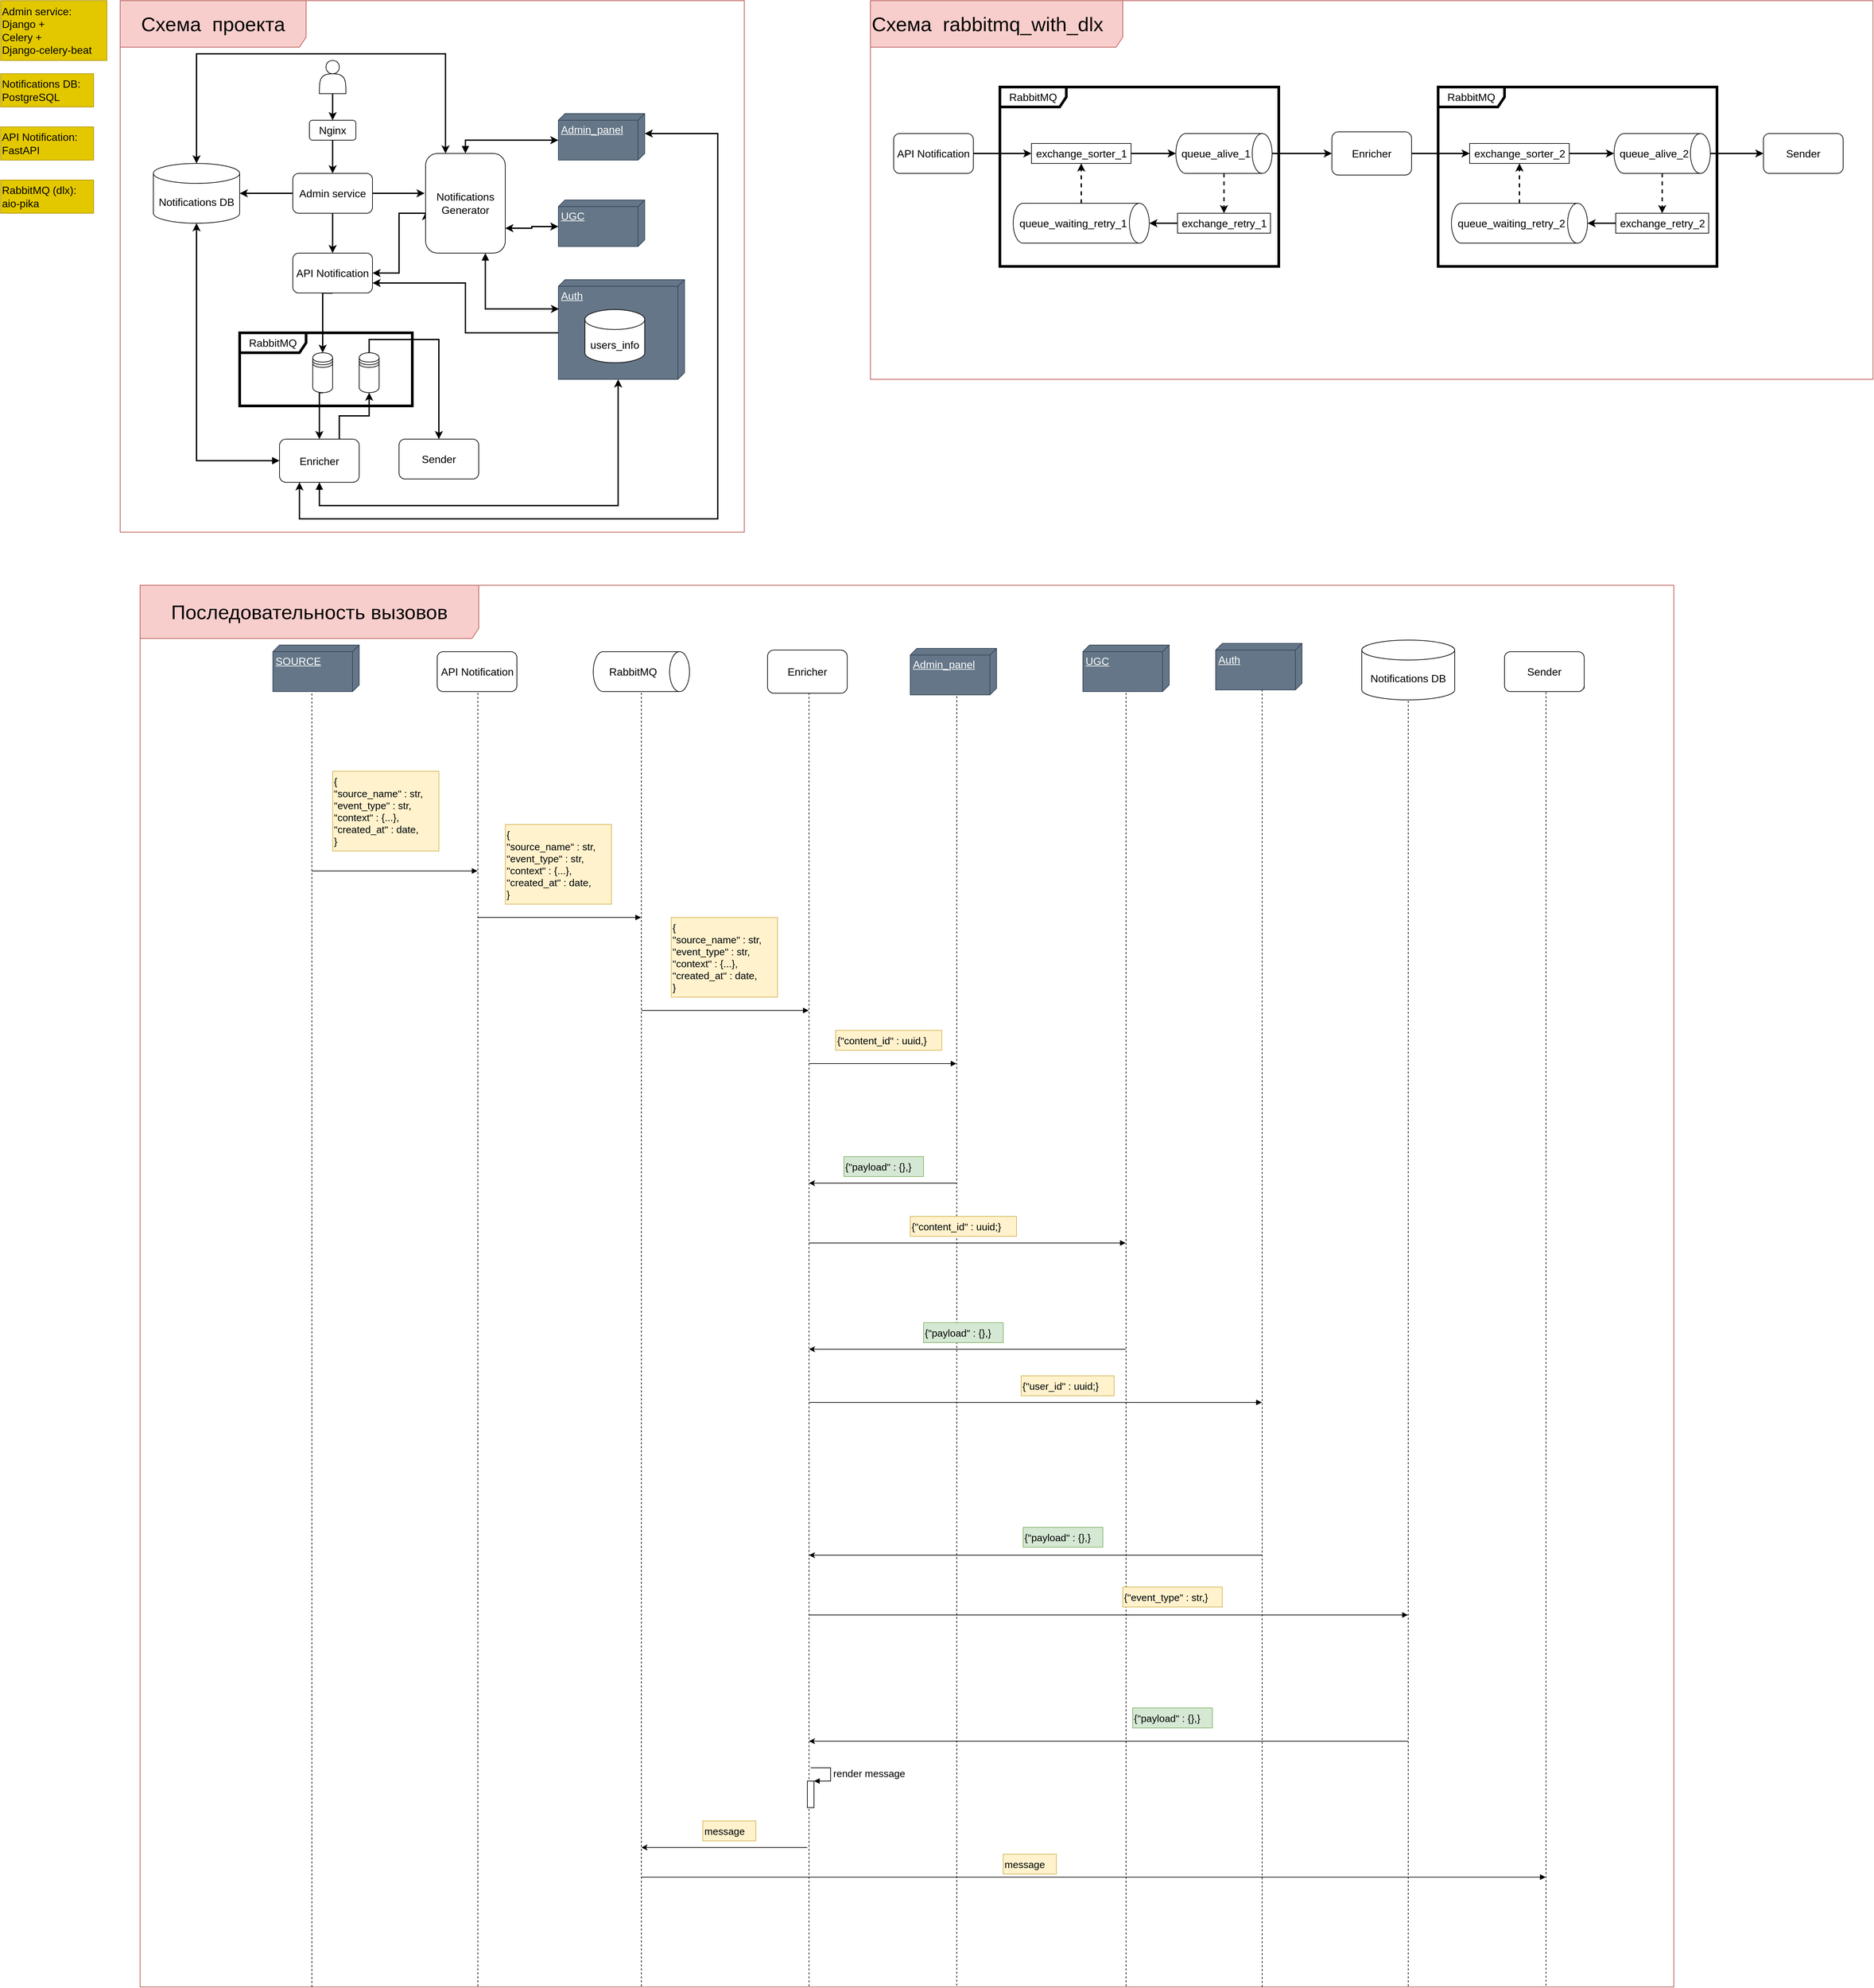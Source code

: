 <mxfile version="20.8.16" type="device"><diagram name="Page-1" id="5f0bae14-7c28-e335-631c-24af17079c00"><mxGraphModel dx="3816" dy="2696" grid="1" gridSize="10" guides="1" tooltips="1" connect="1" arrows="1" fold="1" page="1" pageScale="1" pageWidth="1654" pageHeight="1169" background="none" math="0" shadow="0"><root><mxCell id="0"/><mxCell id="1" parent="0"/><mxCell id="2QyrUS4lUpo2uSXDmVAo-106" value="Схема&amp;nbsp;&amp;nbsp;rabbitmq_with_dlx" style="shape=umlFrame;whiteSpace=wrap;html=1;fontSize=30;fillColor=#f8cecc;strokeColor=#b85450;width=380;height=70;align=left;" parent="1" vertex="1"><mxGeometry x="1470" y="10" width="1510" height="570" as="geometry"/></mxCell><mxCell id="2QyrUS4lUpo2uSXDmVAo-104" value="Схема&amp;nbsp; проекта" style="shape=umlFrame;whiteSpace=wrap;html=1;fontSize=30;fillColor=#f8cecc;strokeColor=#b85450;width=280;height=70;" parent="1" vertex="1"><mxGeometry x="340" y="10" width="940" height="800" as="geometry"/></mxCell><mxCell id="2QyrUS4lUpo2uSXDmVAo-107" value="Последовательность вызовов" style="shape=umlFrame;whiteSpace=wrap;html=1;fontSize=30;fillColor=#f8cecc;strokeColor=#b85450;width=510;height=80;" parent="1" vertex="1"><mxGeometry x="370" y="890" width="2310" height="2110" as="geometry"/></mxCell><mxCell id="v99OMcDghustDQ6Dhw7o-25" value="RabbitMQ" style="shape=umlFrame;whiteSpace=wrap;html=1;fontSize=16;width=100;height=30;strokeWidth=4;" parent="1" vertex="1"><mxGeometry x="1665" y="140" width="420" height="270" as="geometry"/></mxCell><mxCell id="IphwtbvZ5YmzlX2NMXYG-1" style="edgeStyle=orthogonalEdgeStyle;rounded=0;orthogonalLoop=1;jettySize=auto;html=1;exitX=0;exitY=0;exitDx=80;exitDy=190;exitPerimeter=0;entryX=1;entryY=0.75;entryDx=0;entryDy=0;strokeWidth=2;" parent="1" source="YUOr0L4HsgBj-7agYL8m-2" target="YUOr0L4HsgBj-7agYL8m-9" edge="1"><mxGeometry relative="1" as="geometry"/></mxCell><mxCell id="YUOr0L4HsgBj-7agYL8m-2" value="Auth" style="verticalAlign=top;align=left;spacingTop=8;spacingLeft=2;spacingRight=12;shape=cube;size=10;direction=south;fontStyle=4;html=1;fontSize=16;fillColor=#647687;fontColor=#ffffff;strokeColor=#314354;" parent="1" vertex="1"><mxGeometry x="1000" y="430" width="190" height="150" as="geometry"/></mxCell><mxCell id="YUOr0L4HsgBj-7agYL8m-3" value="users_info" style="shape=cylinder3;whiteSpace=wrap;html=1;boundedLbl=1;backgroundOutline=1;size=15;fontSize=16;" parent="1" vertex="1"><mxGeometry x="1040" y="475" width="90" height="80" as="geometry"/></mxCell><mxCell id="v99OMcDghustDQ6Dhw7o-49" style="edgeStyle=orthogonalEdgeStyle;rounded=0;orthogonalLoop=1;jettySize=auto;html=1;exitX=0;exitY=0;exitDx=40;exitDy=130;exitPerimeter=0;entryX=1;entryY=0.75;entryDx=0;entryDy=0;strokeWidth=2;fontSize=16;startArrow=classic;startFill=1;" parent="1" source="YUOr0L4HsgBj-7agYL8m-4" target="YUOr0L4HsgBj-7agYL8m-8" edge="1"><mxGeometry relative="1" as="geometry"/></mxCell><mxCell id="YUOr0L4HsgBj-7agYL8m-4" value="UGC" style="verticalAlign=top;align=left;spacingTop=8;spacingLeft=2;spacingRight=12;shape=cube;size=10;direction=south;fontStyle=4;html=1;fontSize=16;fillColor=#647687;fontColor=#ffffff;strokeColor=#314354;" parent="1" vertex="1"><mxGeometry x="1000" y="310" width="130" height="70" as="geometry"/></mxCell><mxCell id="YUOr0L4HsgBj-7agYL8m-56" style="edgeStyle=orthogonalEdgeStyle;rounded=0;orthogonalLoop=1;jettySize=auto;html=1;exitX=0;exitY=0.5;exitDx=0;exitDy=0;entryX=1;entryY=0.5;entryDx=0;entryDy=0;entryPerimeter=0;fontSize=16;strokeWidth=2;" parent="1" source="YUOr0L4HsgBj-7agYL8m-6" target="YUOr0L4HsgBj-7agYL8m-17" edge="1"><mxGeometry relative="1" as="geometry"/></mxCell><mxCell id="YUOr0L4HsgBj-7agYL8m-96" style="edgeStyle=orthogonalEdgeStyle;rounded=0;orthogonalLoop=1;jettySize=auto;html=1;exitX=0.5;exitY=1;exitDx=0;exitDy=0;entryX=0.5;entryY=0;entryDx=0;entryDy=0;strokeWidth=2;fontSize=16;startArrow=none;startFill=0;" parent="1" source="YUOr0L4HsgBj-7agYL8m-6" target="YUOr0L4HsgBj-7agYL8m-9" edge="1"><mxGeometry relative="1" as="geometry"/></mxCell><mxCell id="v99OMcDghustDQ6Dhw7o-2" style="edgeStyle=orthogonalEdgeStyle;rounded=0;orthogonalLoop=1;jettySize=auto;html=1;exitX=1;exitY=0.5;exitDx=0;exitDy=0;entryX=-0.012;entryY=0.4;entryDx=0;entryDy=0;entryPerimeter=0;strokeWidth=2;" parent="1" source="YUOr0L4HsgBj-7agYL8m-6" target="YUOr0L4HsgBj-7agYL8m-8" edge="1"><mxGeometry relative="1" as="geometry"/></mxCell><mxCell id="YUOr0L4HsgBj-7agYL8m-6" value="Admin service" style="rounded=1;whiteSpace=wrap;html=1;fontSize=16;" parent="1" vertex="1"><mxGeometry x="600" y="270" width="120" height="60" as="geometry"/></mxCell><mxCell id="YUOr0L4HsgBj-7agYL8m-83" style="edgeStyle=orthogonalEdgeStyle;rounded=0;orthogonalLoop=1;jettySize=auto;html=1;exitX=0.004;exitY=0.587;exitDx=0;exitDy=0;entryX=1;entryY=0.5;entryDx=0;entryDy=0;strokeWidth=2;fontSize=16;exitPerimeter=0;startArrow=classic;startFill=1;" parent="1" source="YUOr0L4HsgBj-7agYL8m-8" target="YUOr0L4HsgBj-7agYL8m-9" edge="1"><mxGeometry relative="1" as="geometry"><Array as="points"><mxPoint x="801" y="330"/><mxPoint x="760" y="330"/><mxPoint x="760" y="420"/></Array></mxGeometry></mxCell><mxCell id="YUOr0L4HsgBj-7agYL8m-88" style="edgeStyle=orthogonalEdgeStyle;rounded=0;orthogonalLoop=1;jettySize=auto;html=1;exitX=0.5;exitY=0;exitDx=0;exitDy=0;entryX=0;entryY=0;entryDx=40;entryDy=130;entryPerimeter=0;strokeWidth=2;fontSize=16;startArrow=block;startFill=1;" parent="1" source="YUOr0L4HsgBj-7agYL8m-8" target="YUOr0L4HsgBj-7agYL8m-38" edge="1"><mxGeometry relative="1" as="geometry"/></mxCell><mxCell id="YUOr0L4HsgBj-7agYL8m-90" style="edgeStyle=orthogonalEdgeStyle;rounded=0;orthogonalLoop=1;jettySize=auto;html=1;exitX=0.75;exitY=1;exitDx=0;exitDy=0;entryX=0.293;entryY=0.995;entryDx=0;entryDy=0;entryPerimeter=0;strokeWidth=2;fontSize=16;startArrow=block;startFill=1;" parent="1" source="YUOr0L4HsgBj-7agYL8m-8" target="YUOr0L4HsgBj-7agYL8m-2" edge="1"><mxGeometry relative="1" as="geometry"/></mxCell><mxCell id="2QyrUS4lUpo2uSXDmVAo-116" style="edgeStyle=orthogonalEdgeStyle;rounded=0;orthogonalLoop=1;jettySize=auto;html=1;exitX=0.25;exitY=0;exitDx=0;exitDy=0;entryX=0.5;entryY=0;entryDx=0;entryDy=0;entryPerimeter=0;fontSize=30;startArrow=classic;startFill=1;endArrow=classic;endFill=1;strokeWidth=2;" parent="1" source="YUOr0L4HsgBj-7agYL8m-8" target="YUOr0L4HsgBj-7agYL8m-17" edge="1"><mxGeometry relative="1" as="geometry"><Array as="points"><mxPoint x="830" y="90"/><mxPoint x="455" y="90"/></Array></mxGeometry></mxCell><mxCell id="YUOr0L4HsgBj-7agYL8m-8" value="Notifications Generator" style="rounded=1;whiteSpace=wrap;html=1;fontSize=16;" parent="1" vertex="1"><mxGeometry x="800" y="240" width="120" height="150" as="geometry"/></mxCell><mxCell id="YUOr0L4HsgBj-7agYL8m-85" style="edgeStyle=orthogonalEdgeStyle;rounded=0;orthogonalLoop=1;jettySize=auto;html=1;exitX=0.5;exitY=1;exitDx=0;exitDy=0;entryX=0.5;entryY=0;entryDx=0;entryDy=0;strokeWidth=2;fontSize=16;" parent="1" source="YUOr0L4HsgBj-7agYL8m-9" target="YUOr0L4HsgBj-7agYL8m-24" edge="1"><mxGeometry relative="1" as="geometry"><Array as="points"><mxPoint x="645" y="450"/></Array></mxGeometry></mxCell><mxCell id="YUOr0L4HsgBj-7agYL8m-9" value="API Notification" style="rounded=1;whiteSpace=wrap;html=1;fontSize=16;" parent="1" vertex="1"><mxGeometry x="600" y="390" width="120" height="60" as="geometry"/></mxCell><mxCell id="YUOr0L4HsgBj-7agYL8m-91" style="edgeStyle=orthogonalEdgeStyle;rounded=0;orthogonalLoop=1;jettySize=auto;html=1;exitX=0;exitY=0.5;exitDx=0;exitDy=0;entryX=0.5;entryY=1;entryDx=0;entryDy=0;entryPerimeter=0;strokeWidth=2;fontSize=16;startArrow=block;startFill=1;" parent="1" source="YUOr0L4HsgBj-7agYL8m-12" target="YUOr0L4HsgBj-7agYL8m-17" edge="1"><mxGeometry relative="1" as="geometry"/></mxCell><mxCell id="YUOr0L4HsgBj-7agYL8m-92" style="edgeStyle=orthogonalEdgeStyle;rounded=0;orthogonalLoop=1;jettySize=auto;html=1;exitX=0.5;exitY=1;exitDx=0;exitDy=0;entryX=0;entryY=0;entryDx=150;entryDy=100;entryPerimeter=0;strokeWidth=2;fontSize=16;startArrow=block;startFill=1;" parent="1" source="YUOr0L4HsgBj-7agYL8m-12" target="YUOr0L4HsgBj-7agYL8m-2" edge="1"><mxGeometry relative="1" as="geometry"><Array as="points"><mxPoint x="640" y="770"/><mxPoint x="1090" y="770"/></Array></mxGeometry></mxCell><mxCell id="YUOr0L4HsgBj-7agYL8m-94" style="edgeStyle=orthogonalEdgeStyle;rounded=0;orthogonalLoop=1;jettySize=auto;html=1;exitX=0.75;exitY=0;exitDx=0;exitDy=0;entryX=0.5;entryY=1;entryDx=0;entryDy=0;strokeWidth=2;fontSize=16;startArrow=none;startFill=0;" parent="1" source="YUOr0L4HsgBj-7agYL8m-12" target="YUOr0L4HsgBj-7agYL8m-25" edge="1"><mxGeometry relative="1" as="geometry"/></mxCell><mxCell id="IphwtbvZ5YmzlX2NMXYG-2" style="edgeStyle=orthogonalEdgeStyle;rounded=0;orthogonalLoop=1;jettySize=auto;html=1;exitX=0.25;exitY=1;exitDx=0;exitDy=0;entryX=0;entryY=0;entryDx=30;entryDy=0;entryPerimeter=0;strokeWidth=2;startArrow=classic;startFill=1;" parent="1" source="YUOr0L4HsgBj-7agYL8m-12" target="YUOr0L4HsgBj-7agYL8m-38" edge="1"><mxGeometry relative="1" as="geometry"><Array as="points"><mxPoint x="610" y="790"/><mxPoint x="1240" y="790"/><mxPoint x="1240" y="210"/></Array></mxGeometry></mxCell><mxCell id="YUOr0L4HsgBj-7agYL8m-12" value="Enricher" style="rounded=1;whiteSpace=wrap;html=1;fontSize=16;" parent="1" vertex="1"><mxGeometry x="580" y="670" width="120" height="65" as="geometry"/></mxCell><mxCell id="YUOr0L4HsgBj-7agYL8m-13" value="Sender" style="rounded=1;whiteSpace=wrap;html=1;fontSize=16;" parent="1" vertex="1"><mxGeometry x="760" y="670" width="120" height="60" as="geometry"/></mxCell><mxCell id="YUOr0L4HsgBj-7agYL8m-17" value="Notifications DB" style="shape=cylinder3;whiteSpace=wrap;html=1;boundedLbl=1;backgroundOutline=1;size=15;fontSize=16;" parent="1" vertex="1"><mxGeometry x="390" y="255" width="130" height="90" as="geometry"/></mxCell><mxCell id="YUOr0L4HsgBj-7agYL8m-23" value="RabbitMQ" style="shape=umlFrame;whiteSpace=wrap;html=1;fontSize=16;width=100;height=30;strokeWidth=4;" parent="1" vertex="1"><mxGeometry x="520" y="510" width="260" height="110" as="geometry"/></mxCell><mxCell id="YUOr0L4HsgBj-7agYL8m-93" style="edgeStyle=orthogonalEdgeStyle;rounded=0;orthogonalLoop=1;jettySize=auto;html=1;exitX=0.5;exitY=1;exitDx=0;exitDy=0;entryX=0.5;entryY=0;entryDx=0;entryDy=0;strokeWidth=2;fontSize=16;startArrow=none;startFill=0;" parent="1" source="YUOr0L4HsgBj-7agYL8m-24" target="YUOr0L4HsgBj-7agYL8m-12" edge="1"><mxGeometry relative="1" as="geometry"><Array as="points"><mxPoint x="640" y="600"/></Array></mxGeometry></mxCell><mxCell id="YUOr0L4HsgBj-7agYL8m-24" value="" style="shape=datastore;whiteSpace=wrap;html=1;fontSize=16;" parent="1" vertex="1"><mxGeometry x="630" y="540" width="30" height="60" as="geometry"/></mxCell><mxCell id="YUOr0L4HsgBj-7agYL8m-95" style="edgeStyle=orthogonalEdgeStyle;rounded=0;orthogonalLoop=1;jettySize=auto;html=1;exitX=0.5;exitY=0;exitDx=0;exitDy=0;entryX=0.5;entryY=0;entryDx=0;entryDy=0;strokeWidth=2;fontSize=16;startArrow=none;startFill=0;" parent="1" source="YUOr0L4HsgBj-7agYL8m-25" target="YUOr0L4HsgBj-7agYL8m-13" edge="1"><mxGeometry relative="1" as="geometry"/></mxCell><mxCell id="YUOr0L4HsgBj-7agYL8m-25" value="" style="shape=datastore;whiteSpace=wrap;html=1;fontSize=16;" parent="1" vertex="1"><mxGeometry x="700" y="540" width="30" height="60" as="geometry"/></mxCell><mxCell id="YUOr0L4HsgBj-7agYL8m-38" value="Admin_panel" style="verticalAlign=top;align=left;spacingTop=8;spacingLeft=2;spacingRight=12;shape=cube;size=10;direction=south;fontStyle=4;html=1;fontSize=16;fillColor=#647687;fontColor=#ffffff;strokeColor=#314354;" parent="1" vertex="1"><mxGeometry x="1000" y="180" width="130" height="70" as="geometry"/></mxCell><mxCell id="YUOr0L4HsgBj-7agYL8m-58" style="edgeStyle=orthogonalEdgeStyle;rounded=0;orthogonalLoop=1;jettySize=auto;html=1;exitX=0.5;exitY=1;exitDx=0;exitDy=0;strokeWidth=2;fontSize=16;" parent="1" source="YUOr0L4HsgBj-7agYL8m-51" target="YUOr0L4HsgBj-7agYL8m-6" edge="1"><mxGeometry relative="1" as="geometry"/></mxCell><mxCell id="YUOr0L4HsgBj-7agYL8m-51" value="Nginx" style="rounded=1;whiteSpace=wrap;html=1;fontSize=16;" parent="1" vertex="1"><mxGeometry x="625" y="190" width="70" height="30" as="geometry"/></mxCell><mxCell id="YUOr0L4HsgBj-7agYL8m-57" style="edgeStyle=orthogonalEdgeStyle;rounded=0;orthogonalLoop=1;jettySize=auto;html=1;exitX=0.5;exitY=1;exitDx=0;exitDy=0;entryX=0.5;entryY=0;entryDx=0;entryDy=0;strokeWidth=2;fontSize=16;" parent="1" source="YUOr0L4HsgBj-7agYL8m-52" target="YUOr0L4HsgBj-7agYL8m-51" edge="1"><mxGeometry relative="1" as="geometry"/></mxCell><mxCell id="YUOr0L4HsgBj-7agYL8m-52" value="" style="shape=actor;whiteSpace=wrap;html=1;fontSize=16;" parent="1" vertex="1"><mxGeometry x="640" y="100" width="40" height="50" as="geometry"/></mxCell><mxCell id="YUOr0L4HsgBj-7agYL8m-97" value="Admin service:&lt;br&gt;Django +&amp;nbsp;&lt;br&gt;Celery +&lt;br&gt;Django-celery-beat" style="text;html=1;align=left;verticalAlign=middle;resizable=0;points=[];autosize=1;strokeColor=#B09500;fillColor=#e3c800;fontSize=16;fontColor=#000000;" parent="1" vertex="1"><mxGeometry x="160" y="10" width="160" height="90" as="geometry"/></mxCell><mxCell id="YUOr0L4HsgBj-7agYL8m-98" value="RabbitMQ (dlx):&lt;br&gt;aio-pika" style="text;html=1;align=left;verticalAlign=middle;resizable=0;points=[];autosize=1;strokeColor=#B09500;fillColor=#e3c800;fontSize=16;fontColor=#000000;" parent="1" vertex="1"><mxGeometry x="160" y="280" width="140" height="50" as="geometry"/></mxCell><mxCell id="YUOr0L4HsgBj-7agYL8m-99" value="API Notification:&lt;br&gt;FastAPI" style="text;html=1;align=left;verticalAlign=middle;resizable=0;points=[];autosize=1;strokeColor=#B09500;fillColor=#e3c800;fontSize=16;fontColor=#000000;" parent="1" vertex="1"><mxGeometry x="160" y="200" width="140" height="50" as="geometry"/></mxCell><mxCell id="YUOr0L4HsgBj-7agYL8m-100" value="Notifications DB:&lt;br&gt;PostgreSQL" style="text;html=1;align=left;verticalAlign=middle;resizable=0;points=[];autosize=1;strokeColor=#B09500;fillColor=#e3c800;fontSize=16;fontColor=#000000;" parent="1" vertex="1"><mxGeometry x="160" y="120" width="140" height="50" as="geometry"/></mxCell><mxCell id="v99OMcDghustDQ6Dhw7o-14" style="edgeStyle=orthogonalEdgeStyle;rounded=0;orthogonalLoop=1;jettySize=auto;html=1;exitX=1;exitY=0.5;exitDx=0;exitDy=0;entryX=0;entryY=0.5;entryDx=0;entryDy=0;strokeWidth=2;fontSize=16;" parent="1" source="v99OMcDghustDQ6Dhw7o-4" target="v99OMcDghustDQ6Dhw7o-6" edge="1"><mxGeometry relative="1" as="geometry"/></mxCell><mxCell id="v99OMcDghustDQ6Dhw7o-4" value="API Notification" style="rounded=1;whiteSpace=wrap;html=1;fontSize=16;" parent="1" vertex="1"><mxGeometry x="1505" y="210" width="120" height="60" as="geometry"/></mxCell><mxCell id="v99OMcDghustDQ6Dhw7o-15" style="edgeStyle=orthogonalEdgeStyle;rounded=0;orthogonalLoop=1;jettySize=auto;html=1;exitX=1;exitY=0.5;exitDx=0;exitDy=0;entryX=0.5;entryY=1;entryDx=0;entryDy=0;entryPerimeter=0;strokeWidth=2;fontSize=16;" parent="1" source="v99OMcDghustDQ6Dhw7o-6" target="v99OMcDghustDQ6Dhw7o-12" edge="1"><mxGeometry relative="1" as="geometry"/></mxCell><mxCell id="v99OMcDghustDQ6Dhw7o-6" value="exchange_sorter_1" style="rounded=0;whiteSpace=wrap;html=1;fontSize=16;" parent="1" vertex="1"><mxGeometry x="1712.5" y="225" width="150" height="30" as="geometry"/></mxCell><mxCell id="v99OMcDghustDQ6Dhw7o-16" style="edgeStyle=orthogonalEdgeStyle;rounded=0;orthogonalLoop=1;jettySize=auto;html=1;exitX=0.5;exitY=0;exitDx=0;exitDy=0;exitPerimeter=0;entryX=0;entryY=0.5;entryDx=0;entryDy=0;strokeWidth=2;fontSize=16;" parent="1" source="v99OMcDghustDQ6Dhw7o-12" target="v99OMcDghustDQ6Dhw7o-13" edge="1"><mxGeometry relative="1" as="geometry"/></mxCell><mxCell id="v99OMcDghustDQ6Dhw7o-22" style="edgeStyle=orthogonalEdgeStyle;rounded=0;orthogonalLoop=1;jettySize=auto;html=1;exitX=1;exitY=0.5;exitDx=0;exitDy=0;exitPerimeter=0;entryX=0.5;entryY=0;entryDx=0;entryDy=0;strokeWidth=2;fontSize=16;dashed=1;" parent="1" source="v99OMcDghustDQ6Dhw7o-12" target="v99OMcDghustDQ6Dhw7o-19" edge="1"><mxGeometry relative="1" as="geometry"/></mxCell><mxCell id="v99OMcDghustDQ6Dhw7o-12" value="queue_alive_1" style="shape=cylinder3;whiteSpace=wrap;html=1;boundedLbl=1;backgroundOutline=1;size=15;fontSize=16;direction=south;" parent="1" vertex="1"><mxGeometry x="1930" y="210" width="145" height="60" as="geometry"/></mxCell><mxCell id="v99OMcDghustDQ6Dhw7o-47" style="edgeStyle=orthogonalEdgeStyle;rounded=0;orthogonalLoop=1;jettySize=auto;html=1;exitX=1;exitY=0.5;exitDx=0;exitDy=0;entryX=0;entryY=0.5;entryDx=0;entryDy=0;strokeWidth=2;fontSize=16;" parent="1" source="v99OMcDghustDQ6Dhw7o-13" target="v99OMcDghustDQ6Dhw7o-39" edge="1"><mxGeometry relative="1" as="geometry"/></mxCell><mxCell id="v99OMcDghustDQ6Dhw7o-13" value="Enricher" style="rounded=1;whiteSpace=wrap;html=1;fontSize=16;" parent="1" vertex="1"><mxGeometry x="2165" y="207.5" width="120" height="65" as="geometry"/></mxCell><mxCell id="v99OMcDghustDQ6Dhw7o-17" style="edgeStyle=orthogonalEdgeStyle;rounded=0;orthogonalLoop=1;jettySize=auto;html=1;exitX=1;exitY=0.5;exitDx=0;exitDy=0;exitPerimeter=0;strokeWidth=2;fontSize=16;" parent="1" source="v99OMcDghustDQ6Dhw7o-12" target="v99OMcDghustDQ6Dhw7o-12" edge="1"><mxGeometry relative="1" as="geometry"/></mxCell><mxCell id="v99OMcDghustDQ6Dhw7o-23" style="edgeStyle=orthogonalEdgeStyle;rounded=0;orthogonalLoop=1;jettySize=auto;html=1;exitX=0;exitY=0.5;exitDx=0;exitDy=0;entryX=0.5;entryY=0;entryDx=0;entryDy=0;entryPerimeter=0;strokeWidth=2;fontSize=16;" parent="1" source="v99OMcDghustDQ6Dhw7o-19" target="v99OMcDghustDQ6Dhw7o-20" edge="1"><mxGeometry relative="1" as="geometry"/></mxCell><mxCell id="v99OMcDghustDQ6Dhw7o-19" value="exchange_retry_1" style="rounded=0;whiteSpace=wrap;html=1;fontSize=16;" parent="1" vertex="1"><mxGeometry x="1932.5" y="330" width="140" height="30" as="geometry"/></mxCell><mxCell id="v99OMcDghustDQ6Dhw7o-24" style="edgeStyle=orthogonalEdgeStyle;rounded=0;orthogonalLoop=1;jettySize=auto;html=1;exitX=0;exitY=0.5;exitDx=0;exitDy=0;exitPerimeter=0;entryX=0.5;entryY=1;entryDx=0;entryDy=0;strokeWidth=2;fontSize=16;dashed=1;" parent="1" source="v99OMcDghustDQ6Dhw7o-20" target="v99OMcDghustDQ6Dhw7o-6" edge="1"><mxGeometry relative="1" as="geometry"/></mxCell><mxCell id="v99OMcDghustDQ6Dhw7o-20" value="queue_waiting_retry_1" style="shape=cylinder3;whiteSpace=wrap;html=1;boundedLbl=1;backgroundOutline=1;size=15;fontSize=16;direction=south;" parent="1" vertex="1"><mxGeometry x="1685" y="315" width="205" height="60" as="geometry"/></mxCell><mxCell id="v99OMcDghustDQ6Dhw7o-36" value="Sender" style="rounded=1;whiteSpace=wrap;html=1;fontSize=16;" parent="1" vertex="1"><mxGeometry x="2815" y="210" width="120" height="60" as="geometry"/></mxCell><mxCell id="v99OMcDghustDQ6Dhw7o-37" value="RabbitMQ" style="shape=umlFrame;whiteSpace=wrap;html=1;fontSize=16;width=100;height=30;strokeWidth=4;" parent="1" vertex="1"><mxGeometry x="2325" y="140" width="420" height="270" as="geometry"/></mxCell><mxCell id="v99OMcDghustDQ6Dhw7o-38" style="edgeStyle=orthogonalEdgeStyle;rounded=0;orthogonalLoop=1;jettySize=auto;html=1;exitX=1;exitY=0.5;exitDx=0;exitDy=0;entryX=0.5;entryY=1;entryDx=0;entryDy=0;entryPerimeter=0;strokeWidth=2;fontSize=16;" parent="1" source="v99OMcDghustDQ6Dhw7o-39" target="v99OMcDghustDQ6Dhw7o-41" edge="1"><mxGeometry relative="1" as="geometry"/></mxCell><mxCell id="v99OMcDghustDQ6Dhw7o-39" value="exchange_sorter_2" style="rounded=0;whiteSpace=wrap;html=1;fontSize=16;" parent="1" vertex="1"><mxGeometry x="2372.5" y="225" width="150" height="30" as="geometry"/></mxCell><mxCell id="v99OMcDghustDQ6Dhw7o-40" style="edgeStyle=orthogonalEdgeStyle;rounded=0;orthogonalLoop=1;jettySize=auto;html=1;exitX=1;exitY=0.5;exitDx=0;exitDy=0;exitPerimeter=0;entryX=0.5;entryY=0;entryDx=0;entryDy=0;strokeWidth=2;fontSize=16;dashed=1;" parent="1" source="v99OMcDghustDQ6Dhw7o-41" target="v99OMcDghustDQ6Dhw7o-44" edge="1"><mxGeometry relative="1" as="geometry"/></mxCell><mxCell id="v99OMcDghustDQ6Dhw7o-48" style="edgeStyle=orthogonalEdgeStyle;rounded=0;orthogonalLoop=1;jettySize=auto;html=1;exitX=0.5;exitY=0;exitDx=0;exitDy=0;exitPerimeter=0;entryX=0;entryY=0.5;entryDx=0;entryDy=0;strokeWidth=2;fontSize=16;" parent="1" source="v99OMcDghustDQ6Dhw7o-41" target="v99OMcDghustDQ6Dhw7o-36" edge="1"><mxGeometry relative="1" as="geometry"/></mxCell><mxCell id="v99OMcDghustDQ6Dhw7o-41" value="queue_alive_2" style="shape=cylinder3;whiteSpace=wrap;html=1;boundedLbl=1;backgroundOutline=1;size=15;fontSize=16;direction=south;" parent="1" vertex="1"><mxGeometry x="2590" y="210" width="145" height="60" as="geometry"/></mxCell><mxCell id="v99OMcDghustDQ6Dhw7o-42" style="edgeStyle=orthogonalEdgeStyle;rounded=0;orthogonalLoop=1;jettySize=auto;html=1;exitX=1;exitY=0.5;exitDx=0;exitDy=0;exitPerimeter=0;strokeWidth=2;fontSize=16;" parent="1" source="v99OMcDghustDQ6Dhw7o-41" target="v99OMcDghustDQ6Dhw7o-41" edge="1"><mxGeometry relative="1" as="geometry"/></mxCell><mxCell id="v99OMcDghustDQ6Dhw7o-43" style="edgeStyle=orthogonalEdgeStyle;rounded=0;orthogonalLoop=1;jettySize=auto;html=1;exitX=0;exitY=0.5;exitDx=0;exitDy=0;entryX=0.5;entryY=0;entryDx=0;entryDy=0;entryPerimeter=0;strokeWidth=2;fontSize=16;" parent="1" source="v99OMcDghustDQ6Dhw7o-44" target="v99OMcDghustDQ6Dhw7o-46" edge="1"><mxGeometry relative="1" as="geometry"/></mxCell><mxCell id="v99OMcDghustDQ6Dhw7o-44" value="exchange_retry_2" style="rounded=0;whiteSpace=wrap;html=1;fontSize=16;" parent="1" vertex="1"><mxGeometry x="2592.5" y="330" width="140" height="30" as="geometry"/></mxCell><mxCell id="v99OMcDghustDQ6Dhw7o-45" style="edgeStyle=orthogonalEdgeStyle;rounded=0;orthogonalLoop=1;jettySize=auto;html=1;exitX=0;exitY=0.5;exitDx=0;exitDy=0;exitPerimeter=0;entryX=0.5;entryY=1;entryDx=0;entryDy=0;strokeWidth=2;fontSize=16;dashed=1;" parent="1" source="v99OMcDghustDQ6Dhw7o-46" target="v99OMcDghustDQ6Dhw7o-39" edge="1"><mxGeometry relative="1" as="geometry"/></mxCell><mxCell id="v99OMcDghustDQ6Dhw7o-46" value="queue_waiting_retry_2" style="shape=cylinder3;whiteSpace=wrap;html=1;boundedLbl=1;backgroundOutline=1;size=15;fontSize=16;direction=south;" parent="1" vertex="1"><mxGeometry x="2345" y="315" width="205" height="60" as="geometry"/></mxCell><mxCell id="2QyrUS4lUpo2uSXDmVAo-15" value="{&quot;content_id&quot; : uuid,}" style="text;html=1;align=left;verticalAlign=middle;resizable=0;points=[];autosize=1;strokeColor=#d6b656;fillColor=#fff2cc;fontSize=15;" parent="1" vertex="1"><mxGeometry x="1417.5" y="1560" width="160" height="30" as="geometry"/></mxCell><mxCell id="2QyrUS4lUpo2uSXDmVAo-17" value="{&quot;payload&quot; : {},}" style="text;html=1;align=left;verticalAlign=middle;resizable=0;points=[];autosize=1;strokeColor=#82b366;fillColor=#d5e8d4;fontSize=15;" parent="1" vertex="1"><mxGeometry x="1430" y="1750" width="120" height="30" as="geometry"/></mxCell><mxCell id="2QyrUS4lUpo2uSXDmVAo-31" value="API Notification" style="shape=umlLifeline;perimeter=lifelinePerimeter;whiteSpace=wrap;html=1;container=1;collapsible=0;recursiveResize=0;outlineConnect=0;fontSize=15;" parent="1" vertex="1"><mxGeometry x="820" y="1000" width="117.5" height="2000" as="geometry"/></mxCell><mxCell id="2QyrUS4lUpo2uSXDmVAo-49" value="API Notification" style="rounded=1;whiteSpace=wrap;html=1;fontSize=16;" parent="2QyrUS4lUpo2uSXDmVAo-31" vertex="1"><mxGeometry x="-2.5" y="-10" width="120" height="60" as="geometry"/></mxCell><mxCell id="2QyrUS4lUpo2uSXDmVAo-32" value="RabbitMQ" style="shape=umlLifeline;perimeter=lifelinePerimeter;whiteSpace=wrap;html=1;container=1;collapsible=0;recursiveResize=0;outlineConnect=0;fontSize=15;" parent="1" vertex="1"><mxGeometry x="1060" y="1000" width="130" height="2000" as="geometry"/></mxCell><mxCell id="2QyrUS4lUpo2uSXDmVAo-30" value="RabbitMQ" style="shape=cylinder3;whiteSpace=wrap;html=1;boundedLbl=1;backgroundOutline=1;size=15;fontSize=16;direction=south;" parent="2QyrUS4lUpo2uSXDmVAo-32" vertex="1"><mxGeometry x="-7.5" y="-10" width="145" height="60" as="geometry"/></mxCell><mxCell id="2QyrUS4lUpo2uSXDmVAo-33" value="Enricher" style="shape=umlLifeline;perimeter=lifelinePerimeter;whiteSpace=wrap;html=1;container=1;collapsible=0;recursiveResize=0;outlineConnect=0;fontSize=15;" parent="1" vertex="1"><mxGeometry x="1320" y="1000" width="115" height="2000" as="geometry"/></mxCell><mxCell id="2QyrUS4lUpo2uSXDmVAo-50" value="Enricher" style="rounded=1;whiteSpace=wrap;html=1;fontSize=16;" parent="2QyrUS4lUpo2uSXDmVAo-33" vertex="1"><mxGeometry x="-5" y="-12.5" width="120" height="65" as="geometry"/></mxCell><mxCell id="2QyrUS4lUpo2uSXDmVAo-98" value="" style="html=1;points=[];perimeter=orthogonalPerimeter;fontSize=15;" parent="2QyrUS4lUpo2uSXDmVAo-33" vertex="1"><mxGeometry x="55" y="1690" width="10" height="40" as="geometry"/></mxCell><mxCell id="2QyrUS4lUpo2uSXDmVAo-99" value="render message" style="edgeStyle=orthogonalEdgeStyle;html=1;align=left;spacingLeft=2;endArrow=block;rounded=0;entryX=1;entryY=0;fontSize=15;" parent="2QyrUS4lUpo2uSXDmVAo-33" target="2QyrUS4lUpo2uSXDmVAo-98" edge="1"><mxGeometry relative="1" as="geometry"><mxPoint x="60" y="1670" as="sourcePoint"/><Array as="points"><mxPoint x="90" y="1670"/></Array></mxGeometry></mxCell><mxCell id="2QyrUS4lUpo2uSXDmVAo-34" value="Admin_panel" style="shape=umlLifeline;perimeter=lifelinePerimeter;whiteSpace=wrap;html=1;container=1;collapsible=0;recursiveResize=0;outlineConnect=0;fontSize=15;" parent="1" vertex="1"><mxGeometry x="1540" y="1005" width="120" height="1995" as="geometry"/></mxCell><mxCell id="2QyrUS4lUpo2uSXDmVAo-51" value="Admin_panel" style="verticalAlign=top;align=left;spacingTop=8;spacingLeft=2;spacingRight=12;shape=cube;size=10;direction=south;fontStyle=4;html=1;fontSize=16;fillColor=#647687;fontColor=#ffffff;strokeColor=#314354;" parent="2QyrUS4lUpo2uSXDmVAo-34" vertex="1"><mxGeometry x="-10" y="-20" width="130" height="70" as="geometry"/></mxCell><mxCell id="2QyrUS4lUpo2uSXDmVAo-35" value="UGC" style="shape=umlLifeline;perimeter=lifelinePerimeter;whiteSpace=wrap;html=1;container=1;collapsible=0;recursiveResize=0;outlineConnect=0;fontSize=15;" parent="1" vertex="1"><mxGeometry x="1790" y="1000" width="130" height="2000" as="geometry"/></mxCell><mxCell id="2QyrUS4lUpo2uSXDmVAo-52" value="UGC" style="verticalAlign=top;align=left;spacingTop=8;spacingLeft=2;spacingRight=12;shape=cube;size=10;direction=south;fontStyle=4;html=1;fontSize=16;fillColor=#647687;fontColor=#ffffff;strokeColor=#314354;" parent="2QyrUS4lUpo2uSXDmVAo-35" vertex="1"><mxGeometry y="-20" width="130" height="70" as="geometry"/></mxCell><mxCell id="2QyrUS4lUpo2uSXDmVAo-36" value="Auth" style="shape=umlLifeline;perimeter=lifelinePerimeter;whiteSpace=wrap;html=1;container=1;collapsible=0;recursiveResize=0;outlineConnect=0;fontSize=15;" parent="1" vertex="1"><mxGeometry x="2000" y="995" width="120" height="2005" as="geometry"/></mxCell><mxCell id="2QyrUS4lUpo2uSXDmVAo-53" value="Auth" style="verticalAlign=top;align=left;spacingTop=8;spacingLeft=2;spacingRight=12;shape=cube;size=10;direction=south;fontStyle=4;html=1;fontSize=16;fillColor=#647687;fontColor=#ffffff;strokeColor=#314354;" parent="2QyrUS4lUpo2uSXDmVAo-36" vertex="1"><mxGeometry x="-10" y="-17.5" width="130" height="70" as="geometry"/></mxCell><mxCell id="2QyrUS4lUpo2uSXDmVAo-37" value="Sender" style="shape=umlLifeline;perimeter=lifelinePerimeter;whiteSpace=wrap;html=1;container=1;collapsible=0;recursiveResize=0;outlineConnect=0;fontSize=15;" parent="1" vertex="1"><mxGeometry x="2430" y="1005" width="115" height="1995" as="geometry"/></mxCell><mxCell id="2QyrUS4lUpo2uSXDmVAo-68" value="Sender" style="rounded=1;whiteSpace=wrap;html=1;fontSize=16;" parent="2QyrUS4lUpo2uSXDmVAo-37" vertex="1"><mxGeometry x="-5" y="-15" width="120" height="60" as="geometry"/></mxCell><mxCell id="2QyrUS4lUpo2uSXDmVAo-58" value="RabbitMQ" style="shape=umlLifeline;perimeter=lifelinePerimeter;whiteSpace=wrap;html=1;container=1;collapsible=0;recursiveResize=0;outlineConnect=0;fontSize=15;" parent="1" vertex="1"><mxGeometry x="2210" y="1000" width="140" height="2000" as="geometry"/></mxCell><mxCell id="2QyrUS4lUpo2uSXDmVAo-60" value="Notifications DB" style="shape=cylinder3;whiteSpace=wrap;html=1;boundedLbl=1;backgroundOutline=1;size=15;fontSize=16;" parent="2QyrUS4lUpo2uSXDmVAo-58" vertex="1"><mxGeometry y="-27.5" width="140" height="90" as="geometry"/></mxCell><mxCell id="2QyrUS4lUpo2uSXDmVAo-70" value="message" style="text;html=1;align=left;verticalAlign=middle;resizable=0;points=[];autosize=1;strokeColor=#d6b656;fillColor=#fff2cc;fontSize=15;" parent="1" vertex="1"><mxGeometry x="1670" y="2800" width="80" height="30" as="geometry"/></mxCell><mxCell id="2QyrUS4lUpo2uSXDmVAo-76" value="API Notification" style="shape=umlLifeline;perimeter=lifelinePerimeter;whiteSpace=wrap;html=1;container=1;collapsible=0;recursiveResize=0;outlineConnect=0;fontSize=15;" parent="1" vertex="1"><mxGeometry x="570" y="995" width="117.5" height="2005" as="geometry"/></mxCell><mxCell id="2QyrUS4lUpo2uSXDmVAo-75" value="SOURCE" style="verticalAlign=top;align=left;spacingTop=8;spacingLeft=2;spacingRight=12;shape=cube;size=10;direction=south;fontStyle=4;html=1;fontSize=16;fillColor=#647687;fontColor=#ffffff;strokeColor=#314354;" parent="2QyrUS4lUpo2uSXDmVAo-76" vertex="1"><mxGeometry y="-15" width="130" height="70" as="geometry"/></mxCell><mxCell id="2QyrUS4lUpo2uSXDmVAo-81" value="" style="html=1;verticalAlign=bottom;endArrow=block;rounded=0;fontSize=15;" parent="1" source="2QyrUS4lUpo2uSXDmVAo-76" target="2QyrUS4lUpo2uSXDmVAo-31" edge="1"><mxGeometry width="80" relative="1" as="geometry"><mxPoint x="700" y="1320" as="sourcePoint"/><mxPoint x="890" y="1320" as="targetPoint"/><Array as="points"><mxPoint x="740" y="1320"/></Array></mxGeometry></mxCell><mxCell id="2QyrUS4lUpo2uSXDmVAo-82" value="" style="html=1;verticalAlign=bottom;endArrow=block;rounded=0;fontSize=15;" parent="1" source="2QyrUS4lUpo2uSXDmVAo-31" target="2QyrUS4lUpo2uSXDmVAo-32" edge="1"><mxGeometry width="80" relative="1" as="geometry"><mxPoint x="1020" y="1390" as="sourcePoint"/><mxPoint x="1100" y="1390" as="targetPoint"/><Array as="points"><mxPoint x="1010" y="1390"/></Array></mxGeometry></mxCell><mxCell id="2QyrUS4lUpo2uSXDmVAo-84" value="" style="html=1;verticalAlign=bottom;endArrow=block;rounded=0;fontSize=15;" parent="1" source="2QyrUS4lUpo2uSXDmVAo-32" target="2QyrUS4lUpo2uSXDmVAo-33" edge="1"><mxGeometry width="80" relative="1" as="geometry"><mxPoint x="1367.5" y="1530" as="sourcePoint"/><mxPoint x="1447.5" y="1530" as="targetPoint"/><Array as="points"><mxPoint x="1370" y="1530"/></Array></mxGeometry></mxCell><mxCell id="2QyrUS4lUpo2uSXDmVAo-85" value="" style="html=1;verticalAlign=bottom;endArrow=block;rounded=0;fontSize=15;" parent="1" source="2QyrUS4lUpo2uSXDmVAo-33" target="2QyrUS4lUpo2uSXDmVAo-34" edge="1"><mxGeometry width="80" relative="1" as="geometry"><mxPoint x="1670" y="1600" as="sourcePoint"/><mxPoint x="1750" y="1600" as="targetPoint"/><Array as="points"><mxPoint x="1500" y="1610"/></Array></mxGeometry></mxCell><mxCell id="2QyrUS4lUpo2uSXDmVAo-74" value="message" style="text;html=1;align=left;verticalAlign=middle;resizable=0;points=[];autosize=1;strokeColor=#d6b656;fillColor=#fff2cc;fontSize=15;" parent="1" vertex="1"><mxGeometry x="1217.5" y="2750" width="80" height="30" as="geometry"/></mxCell><mxCell id="2QyrUS4lUpo2uSXDmVAo-86" value="" style="html=1;verticalAlign=bottom;endArrow=none;rounded=0;fontSize=15;startArrow=classic;startFill=1;endFill=0;" parent="1" source="2QyrUS4lUpo2uSXDmVAo-33" target="2QyrUS4lUpo2uSXDmVAo-34" edge="1"><mxGeometry width="80" relative="1" as="geometry"><mxPoint x="1417.5" y="1780" as="sourcePoint"/><mxPoint x="1497.5" y="1780" as="targetPoint"/><Array as="points"><mxPoint x="1520" y="1790"/></Array></mxGeometry></mxCell><mxCell id="2QyrUS4lUpo2uSXDmVAo-89" value="" style="html=1;verticalAlign=bottom;endArrow=block;rounded=0;fontSize=15;" parent="1" source="2QyrUS4lUpo2uSXDmVAo-33" target="2QyrUS4lUpo2uSXDmVAo-36" edge="1"><mxGeometry width="80" relative="1" as="geometry"><mxPoint x="1892.5" y="2170" as="sourcePoint"/><mxPoint x="1972.5" y="2170" as="targetPoint"/><Array as="points"><mxPoint x="1760" y="2120"/></Array></mxGeometry></mxCell><mxCell id="2QyrUS4lUpo2uSXDmVAo-90" value="" style="html=1;verticalAlign=bottom;endArrow=none;rounded=0;fontSize=15;startArrow=classic;startFill=1;endFill=0;" parent="1" source="2QyrUS4lUpo2uSXDmVAo-33" target="2QyrUS4lUpo2uSXDmVAo-36" edge="1"><mxGeometry width="80" relative="1" as="geometry"><mxPoint x="1757" y="2350" as="sourcePoint"/><mxPoint x="1837" y="2350" as="targetPoint"/><Array as="points"><mxPoint x="1930" y="2350"/></Array></mxGeometry></mxCell><mxCell id="2QyrUS4lUpo2uSXDmVAo-62" value="{&quot;event_type&quot; : str,}" style="text;html=1;align=left;verticalAlign=middle;resizable=0;points=[];autosize=1;strokeColor=#d6b656;fillColor=#fff2cc;fontSize=15;" parent="1" vertex="1"><mxGeometry x="1850" y="2398" width="150" height="30" as="geometry"/></mxCell><mxCell id="2QyrUS4lUpo2uSXDmVAo-91" value="" style="html=1;verticalAlign=bottom;endArrow=block;rounded=0;fontSize=15;" parent="1" source="2QyrUS4lUpo2uSXDmVAo-33" target="2QyrUS4lUpo2uSXDmVAo-58" edge="1"><mxGeometry width="80" relative="1" as="geometry"><mxPoint x="2047.5" y="2470" as="sourcePoint"/><mxPoint x="2127.5" y="2470" as="targetPoint"/><Array as="points"><mxPoint x="2170" y="2440"/></Array></mxGeometry></mxCell><mxCell id="2QyrUS4lUpo2uSXDmVAo-92" value="" style="html=1;verticalAlign=bottom;endArrow=none;rounded=0;fontSize=15;startArrow=classic;startFill=1;endFill=0;" parent="1" source="2QyrUS4lUpo2uSXDmVAo-33" target="2QyrUS4lUpo2uSXDmVAo-58" edge="1"><mxGeometry width="80" relative="1" as="geometry"><mxPoint x="1920" y="2630" as="sourcePoint"/><mxPoint x="2000" y="2630" as="targetPoint"/><Array as="points"><mxPoint x="2200" y="2630"/></Array></mxGeometry></mxCell><mxCell id="2QyrUS4lUpo2uSXDmVAo-87" value="" style="html=1;verticalAlign=bottom;endArrow=block;rounded=0;fontSize=15;" parent="1" source="2QyrUS4lUpo2uSXDmVAo-33" target="2QyrUS4lUpo2uSXDmVAo-35" edge="1"><mxGeometry width="80" relative="1" as="geometry"><mxPoint x="1555" y="1880" as="sourcePoint"/><mxPoint x="1635" y="1880" as="targetPoint"/><Array as="points"><mxPoint x="1710" y="1880"/></Array></mxGeometry></mxCell><mxCell id="2QyrUS4lUpo2uSXDmVAo-47" value="{&quot;content_id&quot; : uuid;}" style="text;html=1;align=left;verticalAlign=middle;resizable=0;points=[];autosize=1;strokeColor=#d6b656;fillColor=#fff2cc;fontSize=15;" parent="1" vertex="1"><mxGeometry x="1530" y="1840" width="160" height="30" as="geometry"/></mxCell><mxCell id="2QyrUS4lUpo2uSXDmVAo-88" value="" style="html=1;verticalAlign=bottom;endArrow=none;rounded=0;fontSize=15;startArrow=classic;startFill=1;endFill=0;" parent="1" source="2QyrUS4lUpo2uSXDmVAo-33" target="2QyrUS4lUpo2uSXDmVAo-35" edge="1"><mxGeometry width="80" relative="1" as="geometry"><mxPoint x="1540" y="2040" as="sourcePoint"/><mxPoint x="1620" y="2040" as="targetPoint"/><Array as="points"><mxPoint x="1770" y="2040"/></Array></mxGeometry></mxCell><mxCell id="2QyrUS4lUpo2uSXDmVAo-55" value="{&quot;user_id&quot; : uuid;}" style="text;html=1;align=left;verticalAlign=middle;resizable=0;points=[];autosize=1;strokeColor=#d6b656;fillColor=#fff2cc;fontSize=15;" parent="1" vertex="1"><mxGeometry x="1697" y="2080" width="140" height="30" as="geometry"/></mxCell><mxCell id="2QyrUS4lUpo2uSXDmVAo-100" value="" style="html=1;verticalAlign=bottom;endArrow=none;rounded=0;fontSize=15;startArrow=classic;startFill=1;endFill=0;" parent="1" edge="1"><mxGeometry width="80" relative="1" as="geometry"><mxPoint x="1125.1" y="2790" as="sourcePoint"/><mxPoint x="1374.9" y="2790" as="targetPoint"/><Array as="points"><mxPoint x="1236.65" y="2790"/></Array></mxGeometry></mxCell><mxCell id="2QyrUS4lUpo2uSXDmVAo-101" value="" style="html=1;verticalAlign=bottom;endArrow=block;rounded=0;fontSize=15;" parent="1" target="2QyrUS4lUpo2uSXDmVAo-37" edge="1"><mxGeometry width="80" relative="1" as="geometry"><mxPoint x="1125.1" y="2834.62" as="sourcePoint"/><mxPoint x="1374.9" y="2834.62" as="targetPoint"/><Array as="points"><mxPoint x="1236.65" y="2834.62"/></Array></mxGeometry></mxCell><mxCell id="EUPIfnK1AlXiYO9PCXiJ-2" value="{&lt;br&gt;&quot;source_name&quot; : str,&lt;br&gt;&lt;div style=&quot;&quot;&gt;&quot;event_type&quot; : str,&lt;/div&gt;&lt;div style=&quot;&quot;&gt;&quot;context&quot; : {&lt;span style=&quot;background-color: initial;&quot;&gt;...},&lt;/span&gt;&lt;/div&gt;&lt;div style=&quot;&quot;&gt;&quot;created_at&quot; : date,&lt;/div&gt;}" style="text;html=1;align=left;verticalAlign=middle;resizable=0;points=[];autosize=1;strokeColor=#d6b656;fillColor=#fff2cc;fontSize=15;" vertex="1" parent="1"><mxGeometry x="660" y="1170" width="160" height="120" as="geometry"/></mxCell><mxCell id="EUPIfnK1AlXiYO9PCXiJ-3" value="{&lt;br&gt;&quot;source_name&quot; : str,&lt;br&gt;&lt;div style=&quot;&quot;&gt;&quot;event_type&quot; : str,&lt;/div&gt;&lt;div style=&quot;&quot;&gt;&quot;context&quot; : {&lt;span style=&quot;background-color: initial;&quot;&gt;...},&lt;/span&gt;&lt;/div&gt;&lt;div style=&quot;&quot;&gt;&quot;created_at&quot; : date,&lt;/div&gt;}" style="text;html=1;align=left;verticalAlign=middle;resizable=0;points=[];autosize=1;strokeColor=#d6b656;fillColor=#fff2cc;fontSize=15;" vertex="1" parent="1"><mxGeometry x="920" y="1250" width="160" height="120" as="geometry"/></mxCell><mxCell id="EUPIfnK1AlXiYO9PCXiJ-4" value="{&lt;br&gt;&quot;source_name&quot; : str,&lt;br&gt;&lt;div style=&quot;&quot;&gt;&quot;event_type&quot; : str,&lt;/div&gt;&lt;div style=&quot;&quot;&gt;&quot;context&quot; : {&lt;span style=&quot;background-color: initial;&quot;&gt;...},&lt;/span&gt;&lt;/div&gt;&lt;div style=&quot;&quot;&gt;&quot;created_at&quot; : date,&lt;/div&gt;}" style="text;html=1;align=left;verticalAlign=middle;resizable=0;points=[];autosize=1;strokeColor=#d6b656;fillColor=#fff2cc;fontSize=15;" vertex="1" parent="1"><mxGeometry x="1170" y="1390" width="160" height="120" as="geometry"/></mxCell><mxCell id="EUPIfnK1AlXiYO9PCXiJ-5" value="{&quot;payload&quot; : {},}" style="text;html=1;align=left;verticalAlign=middle;resizable=0;points=[];autosize=1;strokeColor=#82b366;fillColor=#d5e8d4;fontSize=15;" vertex="1" parent="1"><mxGeometry x="1550" y="2000" width="120" height="30" as="geometry"/></mxCell><mxCell id="EUPIfnK1AlXiYO9PCXiJ-6" value="{&quot;payload&quot; : {},}" style="text;html=1;align=left;verticalAlign=middle;resizable=0;points=[];autosize=1;strokeColor=#82b366;fillColor=#d5e8d4;fontSize=15;" vertex="1" parent="1"><mxGeometry x="1700" y="2308" width="120" height="30" as="geometry"/></mxCell><mxCell id="EUPIfnK1AlXiYO9PCXiJ-7" value="{&quot;payload&quot; : {},}" style="text;html=1;align=left;verticalAlign=middle;resizable=0;points=[];autosize=1;strokeColor=#82b366;fillColor=#d5e8d4;fontSize=15;" vertex="1" parent="1"><mxGeometry x="1865" y="2580" width="120" height="30" as="geometry"/></mxCell></root></mxGraphModel></diagram></mxfile>